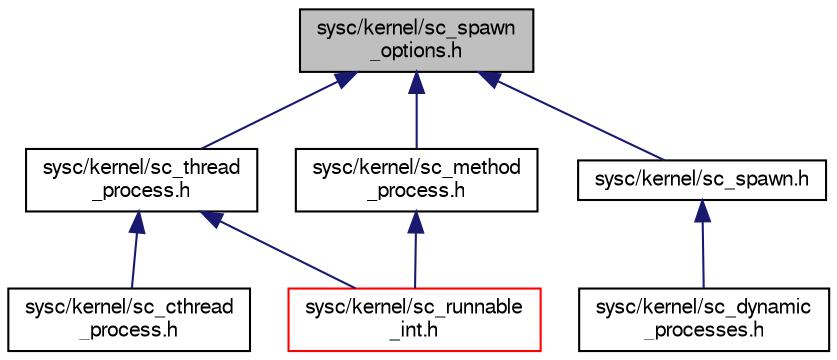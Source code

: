 digraph "sysc/kernel/sc_spawn_options.h"
{
  edge [fontname="FreeSans",fontsize="10",labelfontname="FreeSans",labelfontsize="10"];
  node [fontname="FreeSans",fontsize="10",shape=record];
  Node60 [label="sysc/kernel/sc_spawn\l_options.h",height=0.2,width=0.4,color="black", fillcolor="grey75", style="filled", fontcolor="black"];
  Node60 -> Node61 [dir="back",color="midnightblue",fontsize="10",style="solid",fontname="FreeSans"];
  Node61 [label="sysc/kernel/sc_thread\l_process.h",height=0.2,width=0.4,color="black", fillcolor="white", style="filled",URL="$a00326.html"];
  Node61 -> Node62 [dir="back",color="midnightblue",fontsize="10",style="solid",fontname="FreeSans"];
  Node62 [label="sysc/kernel/sc_cthread\l_process.h",height=0.2,width=0.4,color="black", fillcolor="white", style="filled",URL="$a00242.html"];
  Node61 -> Node63 [dir="back",color="midnightblue",fontsize="10",style="solid",fontname="FreeSans"];
  Node63 [label="sysc/kernel/sc_runnable\l_int.h",height=0.2,width=0.4,color="red", fillcolor="white", style="filled",URL="$a00305.html"];
  Node60 -> Node67 [dir="back",color="midnightblue",fontsize="10",style="solid",fontname="FreeSans"];
  Node67 [label="sysc/kernel/sc_spawn.h",height=0.2,width=0.4,color="black", fillcolor="white", style="filled",URL="$a00317.html"];
  Node67 -> Node68 [dir="back",color="midnightblue",fontsize="10",style="solid",fontname="FreeSans"];
  Node68 [label="sysc/kernel/sc_dynamic\l_processes.h",height=0.2,width=0.4,color="black", fillcolor="white", style="filled",URL="$a00245.html"];
  Node60 -> Node69 [dir="back",color="midnightblue",fontsize="10",style="solid",fontname="FreeSans"];
  Node69 [label="sysc/kernel/sc_method\l_process.h",height=0.2,width=0.4,color="black", fillcolor="white", style="filled",URL="$a00266.html"];
  Node69 -> Node63 [dir="back",color="midnightblue",fontsize="10",style="solid",fontname="FreeSans"];
}
